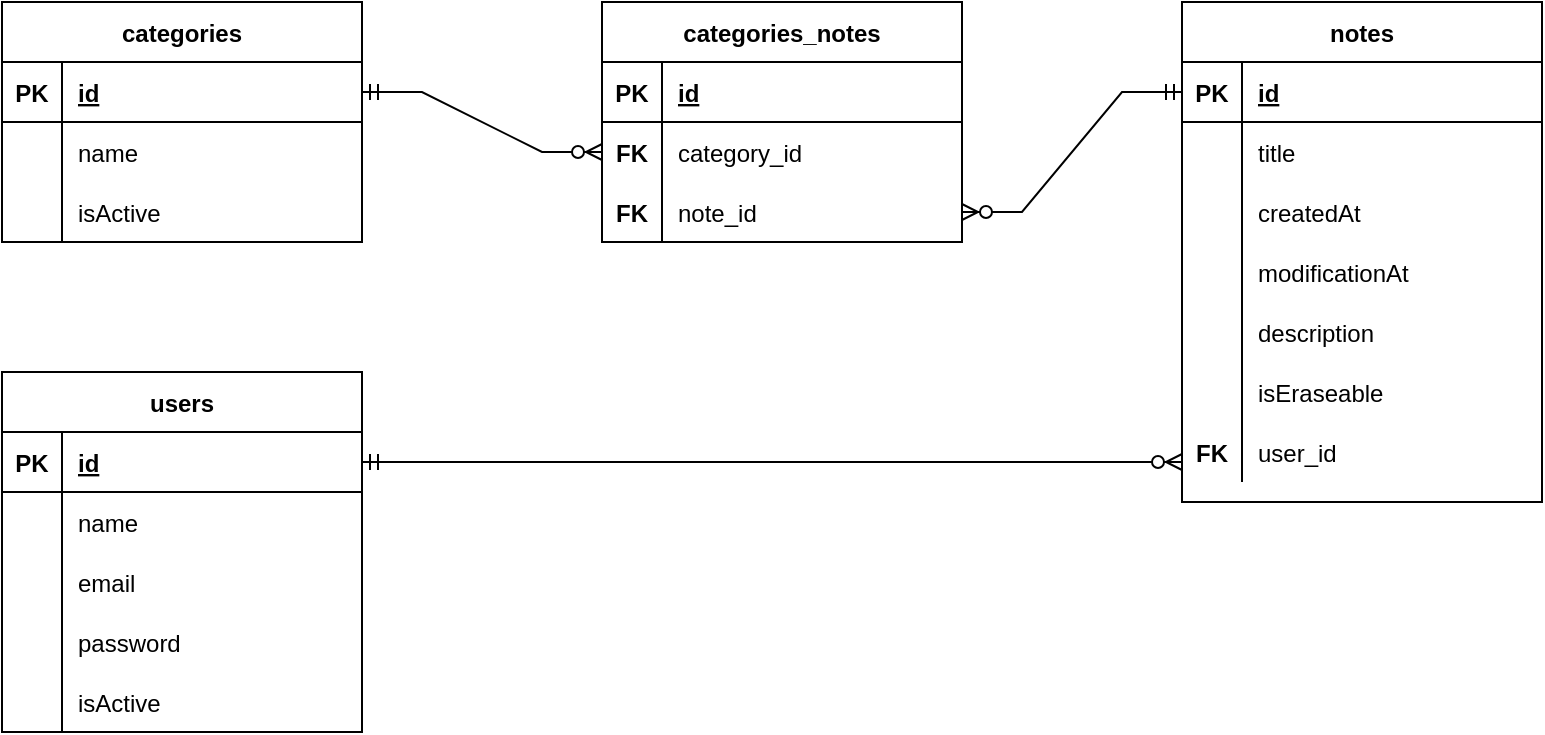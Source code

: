 <mxfile version="15.6.5" type="device"><diagram id="ZD_JBo3k0qktynbESwWE" name="Page-1"><mxGraphModel dx="759" dy="728" grid="1" gridSize="10" guides="1" tooltips="1" connect="1" arrows="1" fold="1" page="1" pageScale="1" pageWidth="827" pageHeight="1169" math="0" shadow="0"><root><mxCell id="0"/><mxCell id="1" parent="0"/><mxCell id="-OPQ16q_B4e1iZPpQoOZ-1" value="users" style="shape=table;startSize=30;container=1;collapsible=1;childLayout=tableLayout;fixedRows=1;rowLines=0;fontStyle=1;align=center;resizeLast=1;fillColor=default;strokeColor=default;fontColor=default;" parent="1" vertex="1"><mxGeometry x="30" y="215" width="180" height="180" as="geometry"/></mxCell><mxCell id="-OPQ16q_B4e1iZPpQoOZ-2" value="" style="shape=partialRectangle;collapsible=0;dropTarget=0;pointerEvents=0;fillColor=none;top=0;left=0;bottom=1;right=0;points=[[0,0.5],[1,0.5]];portConstraint=eastwest;" parent="-OPQ16q_B4e1iZPpQoOZ-1" vertex="1"><mxGeometry y="30" width="180" height="30" as="geometry"/></mxCell><mxCell id="-OPQ16q_B4e1iZPpQoOZ-3" value="PK" style="shape=partialRectangle;connectable=0;fillColor=none;top=0;left=0;bottom=0;right=0;fontStyle=1;overflow=hidden;" parent="-OPQ16q_B4e1iZPpQoOZ-2" vertex="1"><mxGeometry width="30" height="30" as="geometry"><mxRectangle width="30" height="30" as="alternateBounds"/></mxGeometry></mxCell><mxCell id="-OPQ16q_B4e1iZPpQoOZ-4" value="id" style="shape=partialRectangle;connectable=0;fillColor=none;top=0;left=0;bottom=0;right=0;align=left;spacingLeft=6;fontStyle=5;overflow=hidden;" parent="-OPQ16q_B4e1iZPpQoOZ-2" vertex="1"><mxGeometry x="30" width="150" height="30" as="geometry"><mxRectangle width="150" height="30" as="alternateBounds"/></mxGeometry></mxCell><mxCell id="-OPQ16q_B4e1iZPpQoOZ-5" value="" style="shape=partialRectangle;collapsible=0;dropTarget=0;pointerEvents=0;fillColor=none;top=0;left=0;bottom=0;right=0;points=[[0,0.5],[1,0.5]];portConstraint=eastwest;" parent="-OPQ16q_B4e1iZPpQoOZ-1" vertex="1"><mxGeometry y="60" width="180" height="30" as="geometry"/></mxCell><mxCell id="-OPQ16q_B4e1iZPpQoOZ-6" value="" style="shape=partialRectangle;connectable=0;fillColor=none;top=0;left=0;bottom=0;right=0;editable=1;overflow=hidden;" parent="-OPQ16q_B4e1iZPpQoOZ-5" vertex="1"><mxGeometry width="30" height="30" as="geometry"><mxRectangle width="30" height="30" as="alternateBounds"/></mxGeometry></mxCell><mxCell id="-OPQ16q_B4e1iZPpQoOZ-7" value="name" style="shape=partialRectangle;connectable=0;fillColor=none;top=0;left=0;bottom=0;right=0;align=left;spacingLeft=6;overflow=hidden;" parent="-OPQ16q_B4e1iZPpQoOZ-5" vertex="1"><mxGeometry x="30" width="150" height="30" as="geometry"><mxRectangle width="150" height="30" as="alternateBounds"/></mxGeometry></mxCell><mxCell id="-OPQ16q_B4e1iZPpQoOZ-8" value="" style="shape=partialRectangle;collapsible=0;dropTarget=0;pointerEvents=0;fillColor=none;top=0;left=0;bottom=0;right=0;points=[[0,0.5],[1,0.5]];portConstraint=eastwest;strokeColor=default;fontColor=default;" parent="-OPQ16q_B4e1iZPpQoOZ-1" vertex="1"><mxGeometry y="90" width="180" height="30" as="geometry"/></mxCell><mxCell id="-OPQ16q_B4e1iZPpQoOZ-9" value="" style="shape=partialRectangle;connectable=0;fillColor=none;top=0;left=0;bottom=0;right=0;editable=1;overflow=hidden;" parent="-OPQ16q_B4e1iZPpQoOZ-8" vertex="1"><mxGeometry width="30" height="30" as="geometry"><mxRectangle width="30" height="30" as="alternateBounds"/></mxGeometry></mxCell><mxCell id="-OPQ16q_B4e1iZPpQoOZ-10" value="email" style="shape=partialRectangle;connectable=0;fillColor=none;top=0;left=0;bottom=0;right=0;align=left;spacingLeft=6;overflow=hidden;strokeColor=default;fontColor=default;" parent="-OPQ16q_B4e1iZPpQoOZ-8" vertex="1"><mxGeometry x="30" width="150" height="30" as="geometry"><mxRectangle width="150" height="30" as="alternateBounds"/></mxGeometry></mxCell><mxCell id="-s72bdiJoWJ02jS8fCed-4" style="shape=partialRectangle;collapsible=0;dropTarget=0;pointerEvents=0;fillColor=none;top=0;left=0;bottom=0;right=0;points=[[0,0.5],[1,0.5]];portConstraint=eastwest;strokeColor=default;fontColor=default;" vertex="1" parent="-OPQ16q_B4e1iZPpQoOZ-1"><mxGeometry y="120" width="180" height="30" as="geometry"/></mxCell><mxCell id="-s72bdiJoWJ02jS8fCed-5" style="shape=partialRectangle;connectable=0;fillColor=none;top=0;left=0;bottom=0;right=0;editable=1;overflow=hidden;" vertex="1" parent="-s72bdiJoWJ02jS8fCed-4"><mxGeometry width="30" height="30" as="geometry"><mxRectangle width="30" height="30" as="alternateBounds"/></mxGeometry></mxCell><mxCell id="-s72bdiJoWJ02jS8fCed-6" value="password" style="shape=partialRectangle;connectable=0;fillColor=none;top=0;left=0;bottom=0;right=0;align=left;spacingLeft=6;overflow=hidden;strokeColor=default;fontColor=default;" vertex="1" parent="-s72bdiJoWJ02jS8fCed-4"><mxGeometry x="30" width="150" height="30" as="geometry"><mxRectangle width="150" height="30" as="alternateBounds"/></mxGeometry></mxCell><mxCell id="-s72bdiJoWJ02jS8fCed-1" style="shape=partialRectangle;collapsible=0;dropTarget=0;pointerEvents=0;fillColor=none;top=0;left=0;bottom=0;right=0;points=[[0,0.5],[1,0.5]];portConstraint=eastwest;strokeColor=default;fontColor=default;" vertex="1" parent="-OPQ16q_B4e1iZPpQoOZ-1"><mxGeometry y="150" width="180" height="30" as="geometry"/></mxCell><mxCell id="-s72bdiJoWJ02jS8fCed-2" style="shape=partialRectangle;connectable=0;fillColor=none;top=0;left=0;bottom=0;right=0;editable=1;overflow=hidden;" vertex="1" parent="-s72bdiJoWJ02jS8fCed-1"><mxGeometry width="30" height="30" as="geometry"><mxRectangle width="30" height="30" as="alternateBounds"/></mxGeometry></mxCell><mxCell id="-s72bdiJoWJ02jS8fCed-3" value="isActive" style="shape=partialRectangle;connectable=0;fillColor=none;top=0;left=0;bottom=0;right=0;align=left;spacingLeft=6;overflow=hidden;fontColor=default;" vertex="1" parent="-s72bdiJoWJ02jS8fCed-1"><mxGeometry x="30" width="150" height="30" as="geometry"><mxRectangle width="150" height="30" as="alternateBounds"/></mxGeometry></mxCell><mxCell id="-OPQ16q_B4e1iZPpQoOZ-17" value="categories" style="shape=table;startSize=30;container=1;collapsible=1;childLayout=tableLayout;fixedRows=1;rowLines=0;fontStyle=1;align=center;resizeLast=1;fontColor=default;fillColor=default;strokeColor=default;" parent="1" vertex="1"><mxGeometry x="30" y="30" width="180" height="120" as="geometry"/></mxCell><mxCell id="-OPQ16q_B4e1iZPpQoOZ-18" value="" style="shape=partialRectangle;collapsible=0;dropTarget=0;pointerEvents=0;fillColor=none;top=0;left=0;bottom=1;right=0;points=[[0,0.5],[1,0.5]];portConstraint=eastwest;" parent="-OPQ16q_B4e1iZPpQoOZ-17" vertex="1"><mxGeometry y="30" width="180" height="30" as="geometry"/></mxCell><mxCell id="-OPQ16q_B4e1iZPpQoOZ-19" value="PK" style="shape=partialRectangle;connectable=0;fillColor=none;top=0;left=0;bottom=0;right=0;fontStyle=1;overflow=hidden;" parent="-OPQ16q_B4e1iZPpQoOZ-18" vertex="1"><mxGeometry width="30" height="30" as="geometry"><mxRectangle width="30" height="30" as="alternateBounds"/></mxGeometry></mxCell><mxCell id="-OPQ16q_B4e1iZPpQoOZ-20" value="id" style="shape=partialRectangle;connectable=0;fillColor=none;top=0;left=0;bottom=0;right=0;align=left;spacingLeft=6;fontStyle=5;overflow=hidden;" parent="-OPQ16q_B4e1iZPpQoOZ-18" vertex="1"><mxGeometry x="30" width="150" height="30" as="geometry"><mxRectangle width="150" height="30" as="alternateBounds"/></mxGeometry></mxCell><mxCell id="-OPQ16q_B4e1iZPpQoOZ-21" value="" style="shape=partialRectangle;collapsible=0;dropTarget=0;pointerEvents=0;fillColor=none;top=0;left=0;bottom=0;right=0;points=[[0,0.5],[1,0.5]];portConstraint=eastwest;" parent="-OPQ16q_B4e1iZPpQoOZ-17" vertex="1"><mxGeometry y="60" width="180" height="30" as="geometry"/></mxCell><mxCell id="-OPQ16q_B4e1iZPpQoOZ-22" value="" style="shape=partialRectangle;connectable=0;fillColor=none;top=0;left=0;bottom=0;right=0;editable=1;overflow=hidden;" parent="-OPQ16q_B4e1iZPpQoOZ-21" vertex="1"><mxGeometry width="30" height="30" as="geometry"><mxRectangle width="30" height="30" as="alternateBounds"/></mxGeometry></mxCell><mxCell id="-OPQ16q_B4e1iZPpQoOZ-23" value="name" style="shape=partialRectangle;connectable=0;fillColor=none;top=0;left=0;bottom=0;right=0;align=left;spacingLeft=6;overflow=hidden;" parent="-OPQ16q_B4e1iZPpQoOZ-21" vertex="1"><mxGeometry x="30" width="150" height="30" as="geometry"><mxRectangle width="150" height="30" as="alternateBounds"/></mxGeometry></mxCell><mxCell id="9vcVBkXQiCFZndO9uiYL-11" style="shape=partialRectangle;collapsible=0;dropTarget=0;pointerEvents=0;fillColor=none;top=0;left=0;bottom=0;right=0;points=[[0,0.5],[1,0.5]];portConstraint=eastwest;" parent="-OPQ16q_B4e1iZPpQoOZ-17" vertex="1"><mxGeometry y="90" width="180" height="30" as="geometry"/></mxCell><mxCell id="9vcVBkXQiCFZndO9uiYL-12" style="shape=partialRectangle;connectable=0;fillColor=none;top=0;left=0;bottom=0;right=0;editable=1;overflow=hidden;" parent="9vcVBkXQiCFZndO9uiYL-11" vertex="1"><mxGeometry width="30" height="30" as="geometry"><mxRectangle width="30" height="30" as="alternateBounds"/></mxGeometry></mxCell><mxCell id="9vcVBkXQiCFZndO9uiYL-13" value="isActive" style="shape=partialRectangle;connectable=0;fillColor=none;top=0;left=0;bottom=0;right=0;align=left;spacingLeft=6;overflow=hidden;fontColor=default;" parent="9vcVBkXQiCFZndO9uiYL-11" vertex="1"><mxGeometry x="30" width="150" height="30" as="geometry"><mxRectangle width="150" height="30" as="alternateBounds"/></mxGeometry></mxCell><mxCell id="-OPQ16q_B4e1iZPpQoOZ-30" value="notes" style="shape=table;startSize=30;container=1;collapsible=1;childLayout=tableLayout;fixedRows=1;rowLines=0;fontStyle=1;align=center;resizeLast=1;" parent="1" vertex="1"><mxGeometry x="620" y="30" width="180" height="250" as="geometry"/></mxCell><mxCell id="-OPQ16q_B4e1iZPpQoOZ-31" value="" style="shape=partialRectangle;collapsible=0;dropTarget=0;pointerEvents=0;fillColor=none;top=0;left=0;bottom=1;right=0;points=[[0,0.5],[1,0.5]];portConstraint=eastwest;" parent="-OPQ16q_B4e1iZPpQoOZ-30" vertex="1"><mxGeometry y="30" width="180" height="30" as="geometry"/></mxCell><mxCell id="-OPQ16q_B4e1iZPpQoOZ-32" value="PK" style="shape=partialRectangle;connectable=0;fillColor=none;top=0;left=0;bottom=0;right=0;fontStyle=1;overflow=hidden;" parent="-OPQ16q_B4e1iZPpQoOZ-31" vertex="1"><mxGeometry width="30" height="30" as="geometry"><mxRectangle width="30" height="30" as="alternateBounds"/></mxGeometry></mxCell><mxCell id="-OPQ16q_B4e1iZPpQoOZ-33" value="id" style="shape=partialRectangle;connectable=0;fillColor=none;top=0;left=0;bottom=0;right=0;align=left;spacingLeft=6;fontStyle=5;overflow=hidden;" parent="-OPQ16q_B4e1iZPpQoOZ-31" vertex="1"><mxGeometry x="30" width="150" height="30" as="geometry"><mxRectangle width="150" height="30" as="alternateBounds"/></mxGeometry></mxCell><mxCell id="-OPQ16q_B4e1iZPpQoOZ-34" value="" style="shape=partialRectangle;collapsible=0;dropTarget=0;pointerEvents=0;fillColor=none;top=0;left=0;bottom=0;right=0;points=[[0,0.5],[1,0.5]];portConstraint=eastwest;" parent="-OPQ16q_B4e1iZPpQoOZ-30" vertex="1"><mxGeometry y="60" width="180" height="30" as="geometry"/></mxCell><mxCell id="-OPQ16q_B4e1iZPpQoOZ-35" value="" style="shape=partialRectangle;connectable=0;fillColor=none;top=0;left=0;bottom=0;right=0;editable=1;overflow=hidden;" parent="-OPQ16q_B4e1iZPpQoOZ-34" vertex="1"><mxGeometry width="30" height="30" as="geometry"><mxRectangle width="30" height="30" as="alternateBounds"/></mxGeometry></mxCell><mxCell id="-OPQ16q_B4e1iZPpQoOZ-36" value="title" style="shape=partialRectangle;connectable=0;fillColor=none;top=0;left=0;bottom=0;right=0;align=left;spacingLeft=6;overflow=hidden;" parent="-OPQ16q_B4e1iZPpQoOZ-34" vertex="1"><mxGeometry x="30" width="150" height="30" as="geometry"><mxRectangle width="150" height="30" as="alternateBounds"/></mxGeometry></mxCell><mxCell id="-OPQ16q_B4e1iZPpQoOZ-37" value="" style="shape=partialRectangle;collapsible=0;dropTarget=0;pointerEvents=0;fillColor=none;top=0;left=0;bottom=0;right=0;points=[[0,0.5],[1,0.5]];portConstraint=eastwest;" parent="-OPQ16q_B4e1iZPpQoOZ-30" vertex="1"><mxGeometry y="90" width="180" height="30" as="geometry"/></mxCell><mxCell id="-OPQ16q_B4e1iZPpQoOZ-38" value="" style="shape=partialRectangle;connectable=0;fillColor=none;top=0;left=0;bottom=0;right=0;editable=1;overflow=hidden;" parent="-OPQ16q_B4e1iZPpQoOZ-37" vertex="1"><mxGeometry width="30" height="30" as="geometry"><mxRectangle width="30" height="30" as="alternateBounds"/></mxGeometry></mxCell><mxCell id="-OPQ16q_B4e1iZPpQoOZ-39" value="createdAt" style="shape=partialRectangle;connectable=0;fillColor=none;top=0;left=0;bottom=0;right=0;align=left;spacingLeft=6;overflow=hidden;fontColor=default;" parent="-OPQ16q_B4e1iZPpQoOZ-37" vertex="1"><mxGeometry x="30" width="150" height="30" as="geometry"><mxRectangle width="150" height="30" as="alternateBounds"/></mxGeometry></mxCell><mxCell id="-OPQ16q_B4e1iZPpQoOZ-40" value="" style="shape=partialRectangle;collapsible=0;dropTarget=0;pointerEvents=0;fillColor=none;top=0;left=0;bottom=0;right=0;points=[[0,0.5],[1,0.5]];portConstraint=eastwest;" parent="-OPQ16q_B4e1iZPpQoOZ-30" vertex="1"><mxGeometry y="120" width="180" height="30" as="geometry"/></mxCell><mxCell id="-OPQ16q_B4e1iZPpQoOZ-41" value="" style="shape=partialRectangle;connectable=0;fillColor=none;top=0;left=0;bottom=0;right=0;editable=1;overflow=hidden;" parent="-OPQ16q_B4e1iZPpQoOZ-40" vertex="1"><mxGeometry width="30" height="30" as="geometry"><mxRectangle width="30" height="30" as="alternateBounds"/></mxGeometry></mxCell><mxCell id="-OPQ16q_B4e1iZPpQoOZ-42" value="modificationAt" style="shape=partialRectangle;connectable=0;fillColor=none;top=0;left=0;bottom=0;right=0;align=left;spacingLeft=6;overflow=hidden;fontColor=default;" parent="-OPQ16q_B4e1iZPpQoOZ-40" vertex="1"><mxGeometry x="30" width="150" height="30" as="geometry"><mxRectangle width="150" height="30" as="alternateBounds"/></mxGeometry></mxCell><mxCell id="-OPQ16q_B4e1iZPpQoOZ-69" style="shape=partialRectangle;collapsible=0;dropTarget=0;pointerEvents=0;fillColor=none;top=0;left=0;bottom=0;right=0;points=[[0,0.5],[1,0.5]];portConstraint=eastwest;" parent="-OPQ16q_B4e1iZPpQoOZ-30" vertex="1"><mxGeometry y="150" width="180" height="30" as="geometry"/></mxCell><mxCell id="-OPQ16q_B4e1iZPpQoOZ-70" style="shape=partialRectangle;connectable=0;fillColor=none;top=0;left=0;bottom=0;right=0;editable=1;overflow=hidden;" parent="-OPQ16q_B4e1iZPpQoOZ-69" vertex="1"><mxGeometry width="30" height="30" as="geometry"><mxRectangle width="30" height="30" as="alternateBounds"/></mxGeometry></mxCell><mxCell id="-OPQ16q_B4e1iZPpQoOZ-71" value="description" style="shape=partialRectangle;connectable=0;fillColor=none;top=0;left=0;bottom=0;right=0;align=left;spacingLeft=6;overflow=hidden;" parent="-OPQ16q_B4e1iZPpQoOZ-69" vertex="1"><mxGeometry x="30" width="150" height="30" as="geometry"><mxRectangle width="150" height="30" as="alternateBounds"/></mxGeometry></mxCell><mxCell id="-OPQ16q_B4e1iZPpQoOZ-72" style="shape=partialRectangle;collapsible=0;dropTarget=0;pointerEvents=0;fillColor=none;top=0;left=0;bottom=0;right=0;points=[[0,0.5],[1,0.5]];portConstraint=eastwest;" parent="-OPQ16q_B4e1iZPpQoOZ-30" vertex="1"><mxGeometry y="180" width="180" height="30" as="geometry"/></mxCell><mxCell id="-OPQ16q_B4e1iZPpQoOZ-73" style="shape=partialRectangle;connectable=0;fillColor=none;top=0;left=0;bottom=0;right=0;editable=1;overflow=hidden;" parent="-OPQ16q_B4e1iZPpQoOZ-72" vertex="1"><mxGeometry width="30" height="30" as="geometry"><mxRectangle width="30" height="30" as="alternateBounds"/></mxGeometry></mxCell><mxCell id="-OPQ16q_B4e1iZPpQoOZ-74" value="isEraseable" style="shape=partialRectangle;connectable=0;fillColor=none;top=0;left=0;bottom=0;right=0;align=left;spacingLeft=6;overflow=hidden;fontColor=default;" parent="-OPQ16q_B4e1iZPpQoOZ-72" vertex="1"><mxGeometry x="30" width="150" height="30" as="geometry"><mxRectangle width="150" height="30" as="alternateBounds"/></mxGeometry></mxCell><mxCell id="-OPQ16q_B4e1iZPpQoOZ-75" style="shape=partialRectangle;collapsible=0;dropTarget=0;pointerEvents=0;fillColor=none;top=0;left=0;bottom=0;right=0;points=[[0,0.5],[1,0.5]];portConstraint=eastwest;" parent="-OPQ16q_B4e1iZPpQoOZ-30" vertex="1"><mxGeometry y="210" width="180" height="30" as="geometry"/></mxCell><mxCell id="-OPQ16q_B4e1iZPpQoOZ-76" value="FK" style="shape=partialRectangle;connectable=0;fillColor=none;top=0;left=0;bottom=0;right=0;editable=1;overflow=hidden;fontStyle=1" parent="-OPQ16q_B4e1iZPpQoOZ-75" vertex="1"><mxGeometry width="30" height="30" as="geometry"><mxRectangle width="30" height="30" as="alternateBounds"/></mxGeometry></mxCell><mxCell id="-OPQ16q_B4e1iZPpQoOZ-77" value="user_id" style="shape=partialRectangle;connectable=0;fillColor=none;top=0;left=0;bottom=0;right=0;align=left;spacingLeft=6;overflow=hidden;" parent="-OPQ16q_B4e1iZPpQoOZ-75" vertex="1"><mxGeometry x="30" width="150" height="30" as="geometry"><mxRectangle width="150" height="30" as="alternateBounds"/></mxGeometry></mxCell><mxCell id="-OPQ16q_B4e1iZPpQoOZ-78" value="categories_notes" style="shape=table;startSize=30;container=1;collapsible=1;childLayout=tableLayout;fixedRows=1;rowLines=0;fontStyle=1;align=center;resizeLast=1;" parent="1" vertex="1"><mxGeometry x="330" y="30" width="180" height="120" as="geometry"/></mxCell><mxCell id="-OPQ16q_B4e1iZPpQoOZ-79" value="" style="shape=partialRectangle;collapsible=0;dropTarget=0;pointerEvents=0;fillColor=none;top=0;left=0;bottom=1;right=0;points=[[0,0.5],[1,0.5]];portConstraint=eastwest;" parent="-OPQ16q_B4e1iZPpQoOZ-78" vertex="1"><mxGeometry y="30" width="180" height="30" as="geometry"/></mxCell><mxCell id="-OPQ16q_B4e1iZPpQoOZ-80" value="PK" style="shape=partialRectangle;connectable=0;fillColor=none;top=0;left=0;bottom=0;right=0;fontStyle=1;overflow=hidden;" parent="-OPQ16q_B4e1iZPpQoOZ-79" vertex="1"><mxGeometry width="30" height="30" as="geometry"><mxRectangle width="30" height="30" as="alternateBounds"/></mxGeometry></mxCell><mxCell id="-OPQ16q_B4e1iZPpQoOZ-81" value="id" style="shape=partialRectangle;connectable=0;fillColor=none;top=0;left=0;bottom=0;right=0;align=left;spacingLeft=6;fontStyle=5;overflow=hidden;" parent="-OPQ16q_B4e1iZPpQoOZ-79" vertex="1"><mxGeometry x="30" width="150" height="30" as="geometry"><mxRectangle width="150" height="30" as="alternateBounds"/></mxGeometry></mxCell><mxCell id="-OPQ16q_B4e1iZPpQoOZ-82" value="" style="shape=partialRectangle;collapsible=0;dropTarget=0;pointerEvents=0;fillColor=none;top=0;left=0;bottom=0;right=0;points=[[0,0.5],[1,0.5]];portConstraint=eastwest;" parent="-OPQ16q_B4e1iZPpQoOZ-78" vertex="1"><mxGeometry y="60" width="180" height="30" as="geometry"/></mxCell><mxCell id="-OPQ16q_B4e1iZPpQoOZ-83" value="FK" style="shape=partialRectangle;connectable=0;fillColor=none;top=0;left=0;bottom=0;right=0;editable=1;overflow=hidden;fontStyle=1" parent="-OPQ16q_B4e1iZPpQoOZ-82" vertex="1"><mxGeometry width="30" height="30" as="geometry"><mxRectangle width="30" height="30" as="alternateBounds"/></mxGeometry></mxCell><mxCell id="-OPQ16q_B4e1iZPpQoOZ-84" value="category_id" style="shape=partialRectangle;connectable=0;fillColor=none;top=0;left=0;bottom=0;right=0;align=left;spacingLeft=6;overflow=hidden;" parent="-OPQ16q_B4e1iZPpQoOZ-82" vertex="1"><mxGeometry x="30" width="150" height="30" as="geometry"><mxRectangle width="150" height="30" as="alternateBounds"/></mxGeometry></mxCell><mxCell id="-OPQ16q_B4e1iZPpQoOZ-85" value="" style="shape=partialRectangle;collapsible=0;dropTarget=0;pointerEvents=0;fillColor=none;top=0;left=0;bottom=0;right=0;points=[[0,0.5],[1,0.5]];portConstraint=eastwest;" parent="-OPQ16q_B4e1iZPpQoOZ-78" vertex="1"><mxGeometry y="90" width="180" height="30" as="geometry"/></mxCell><mxCell id="-OPQ16q_B4e1iZPpQoOZ-86" value="FK" style="shape=partialRectangle;connectable=0;fillColor=none;top=0;left=0;bottom=0;right=0;editable=1;overflow=hidden;fontStyle=1" parent="-OPQ16q_B4e1iZPpQoOZ-85" vertex="1"><mxGeometry width="30" height="30" as="geometry"><mxRectangle width="30" height="30" as="alternateBounds"/></mxGeometry></mxCell><mxCell id="-OPQ16q_B4e1iZPpQoOZ-87" value="note_id" style="shape=partialRectangle;connectable=0;fillColor=none;top=0;left=0;bottom=0;right=0;align=left;spacingLeft=6;overflow=hidden;" parent="-OPQ16q_B4e1iZPpQoOZ-85" vertex="1"><mxGeometry x="30" width="150" height="30" as="geometry"><mxRectangle width="150" height="30" as="alternateBounds"/></mxGeometry></mxCell><mxCell id="9vcVBkXQiCFZndO9uiYL-2" value="" style="edgeStyle=entityRelationEdgeStyle;fontSize=12;html=1;endArrow=ERzeroToMany;startArrow=ERmandOne;rounded=0;labelBackgroundColor=default;fontColor=default;strokeColor=default;exitX=1;exitY=0.5;exitDx=0;exitDy=0;" parent="1" source="-OPQ16q_B4e1iZPpQoOZ-2" edge="1"><mxGeometry width="100" height="100" relative="1" as="geometry"><mxPoint x="520" y="360" as="sourcePoint"/><mxPoint x="620" y="260" as="targetPoint"/></mxGeometry></mxCell><mxCell id="9vcVBkXQiCFZndO9uiYL-3" value="" style="edgeStyle=entityRelationEdgeStyle;fontSize=12;html=1;endArrow=ERzeroToMany;startArrow=ERmandOne;rounded=0;labelBackgroundColor=default;fontColor=default;strokeColor=default;exitX=1;exitY=0.5;exitDx=0;exitDy=0;" parent="1" source="-OPQ16q_B4e1iZPpQoOZ-18" edge="1"><mxGeometry width="100" height="100" relative="1" as="geometry"><mxPoint x="230" y="205" as="sourcePoint"/><mxPoint x="330" y="105" as="targetPoint"/></mxGeometry></mxCell><mxCell id="9vcVBkXQiCFZndO9uiYL-4" value="" style="edgeStyle=entityRelationEdgeStyle;fontSize=12;html=1;endArrow=ERzeroToMany;startArrow=ERmandOne;rounded=0;labelBackgroundColor=default;fontColor=default;strokeColor=default;exitX=0;exitY=0.5;exitDx=0;exitDy=0;entryX=1;entryY=0.5;entryDx=0;entryDy=0;" parent="1" source="-OPQ16q_B4e1iZPpQoOZ-31" target="-OPQ16q_B4e1iZPpQoOZ-85" edge="1"><mxGeometry width="100" height="100" relative="1" as="geometry"><mxPoint x="340" y="420" as="sourcePoint"/><mxPoint x="440" y="320" as="targetPoint"/></mxGeometry></mxCell></root></mxGraphModel></diagram></mxfile>